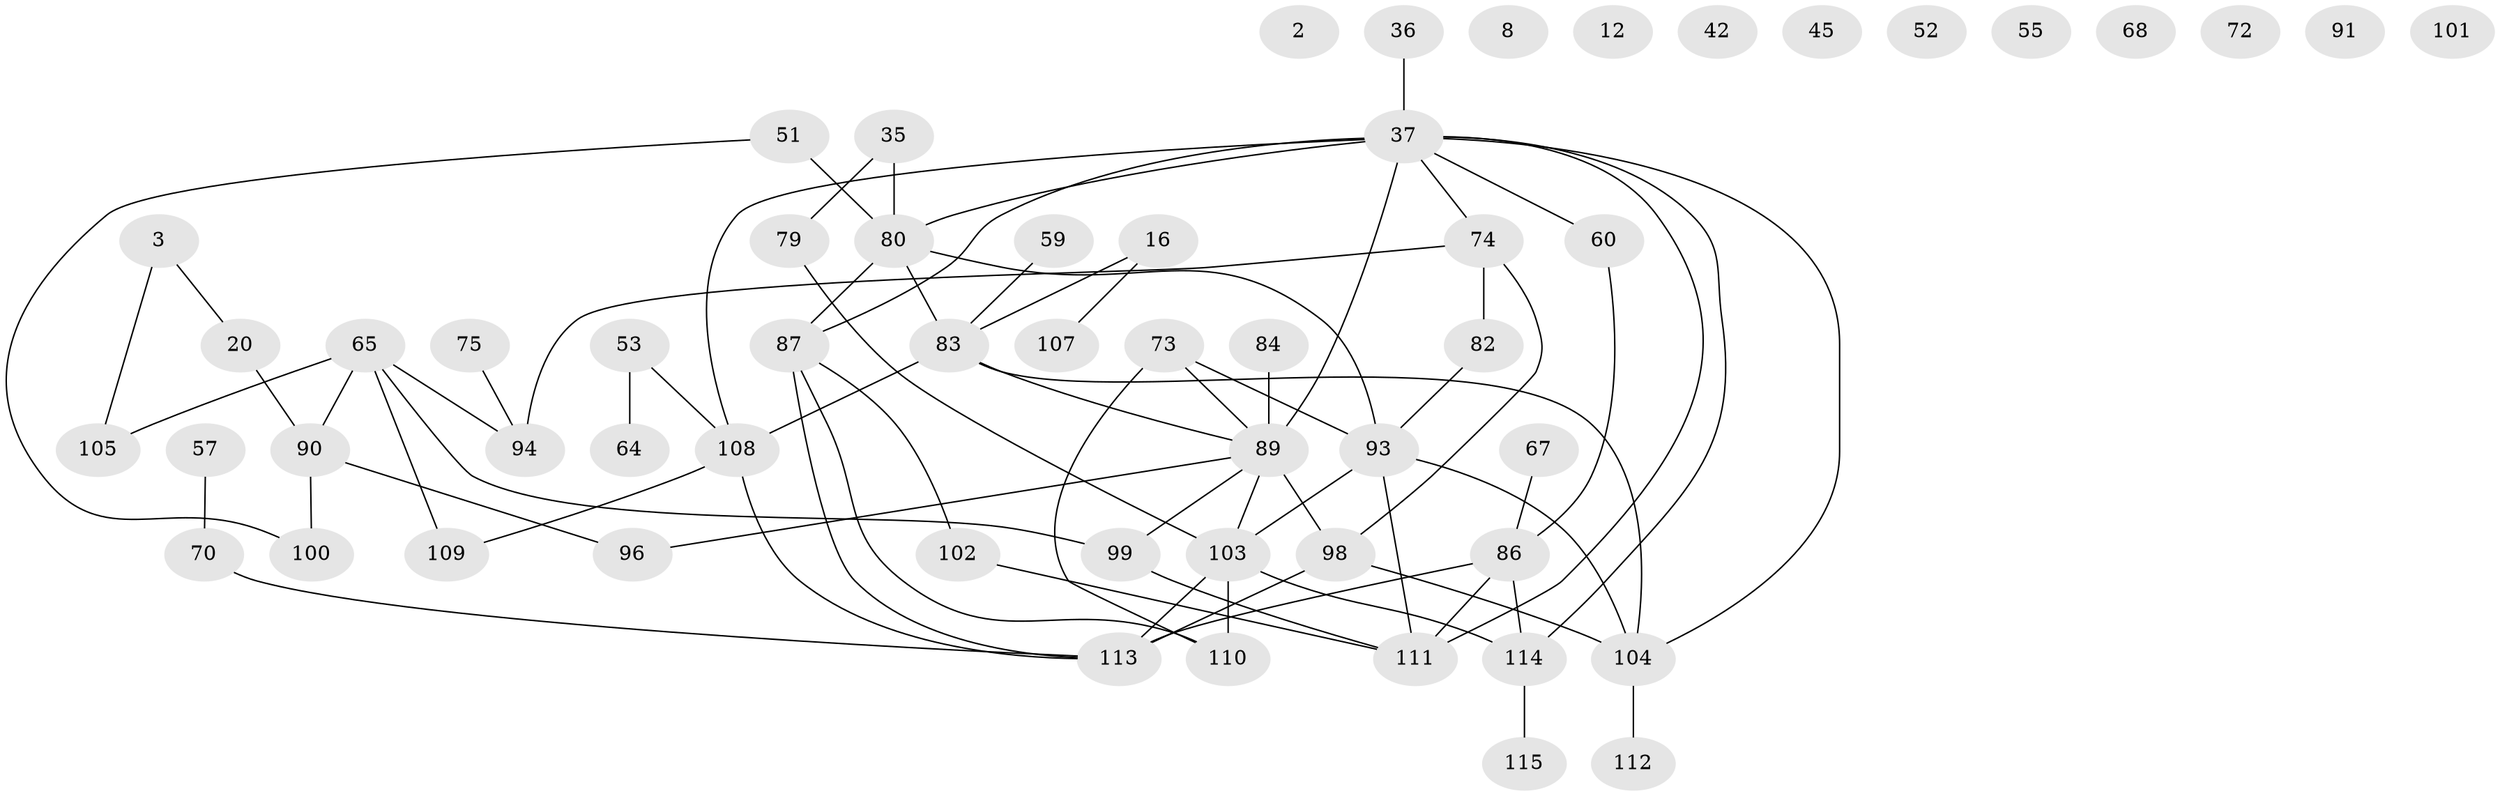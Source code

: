// original degree distribution, {2: 0.25217391304347825, 0: 0.09565217391304348, 3: 0.2608695652173913, 4: 0.1826086956521739, 6: 0.017391304347826087, 1: 0.1391304347826087, 5: 0.043478260869565216, 7: 0.008695652173913044}
// Generated by graph-tools (version 1.1) at 2025/40/03/09/25 04:40:41]
// undirected, 57 vertices, 73 edges
graph export_dot {
graph [start="1"]
  node [color=gray90,style=filled];
  2;
  3;
  8;
  12;
  16;
  20;
  35;
  36;
  37 [super="+9+19+33"];
  42;
  45;
  51;
  52;
  53 [super="+18"];
  55;
  57;
  59;
  60 [super="+34"];
  64;
  65 [super="+26"];
  67;
  68;
  70;
  72;
  73;
  74 [super="+49"];
  75;
  79;
  80 [super="+39+48"];
  82;
  83 [super="+69"];
  84;
  86 [super="+25+31+85+76"];
  87 [super="+38+71+77"];
  89 [super="+1+43+54"];
  90;
  91;
  93 [super="+28+61"];
  94 [super="+30"];
  96;
  98 [super="+47+81"];
  99;
  100;
  101;
  102;
  103 [super="+46+58+88"];
  104 [super="+97"];
  105;
  107;
  108;
  109;
  110;
  111 [super="+6"];
  112;
  113 [super="+56+106+92"];
  114 [super="+95"];
  115;
  3 -- 20;
  3 -- 105;
  16 -- 83;
  16 -- 107;
  20 -- 90;
  35 -- 79;
  35 -- 80;
  36 -- 37;
  37 -- 108;
  37 -- 89 [weight=3];
  37 -- 60;
  37 -- 111;
  37 -- 80;
  37 -- 87 [weight=2];
  37 -- 74;
  37 -- 104;
  37 -- 114;
  51 -- 80 [weight=2];
  51 -- 100;
  53 -- 64;
  53 -- 108;
  57 -- 70;
  59 -- 83;
  60 -- 86;
  65 -- 99 [weight=2];
  65 -- 109;
  65 -- 90;
  65 -- 105;
  65 -- 94;
  67 -- 86;
  70 -- 113;
  73 -- 110;
  73 -- 89;
  73 -- 93;
  74 -- 98 [weight=2];
  74 -- 82;
  74 -- 94;
  75 -- 94;
  79 -- 103;
  80 -- 93;
  80 -- 83;
  80 -- 87 [weight=2];
  82 -- 93;
  83 -- 108 [weight=2];
  83 -- 89;
  83 -- 104;
  84 -- 89;
  86 -- 113;
  86 -- 111 [weight=2];
  86 -- 114;
  87 -- 113;
  87 -- 110;
  87 -- 102;
  89 -- 96;
  89 -- 99;
  89 -- 98 [weight=2];
  89 -- 103;
  90 -- 96;
  90 -- 100;
  93 -- 104 [weight=2];
  93 -- 111 [weight=2];
  93 -- 103 [weight=2];
  98 -- 113 [weight=2];
  98 -- 104;
  99 -- 111;
  102 -- 111;
  103 -- 110;
  103 -- 113 [weight=2];
  103 -- 114;
  104 -- 112;
  108 -- 109;
  108 -- 113;
  114 -- 115;
}
